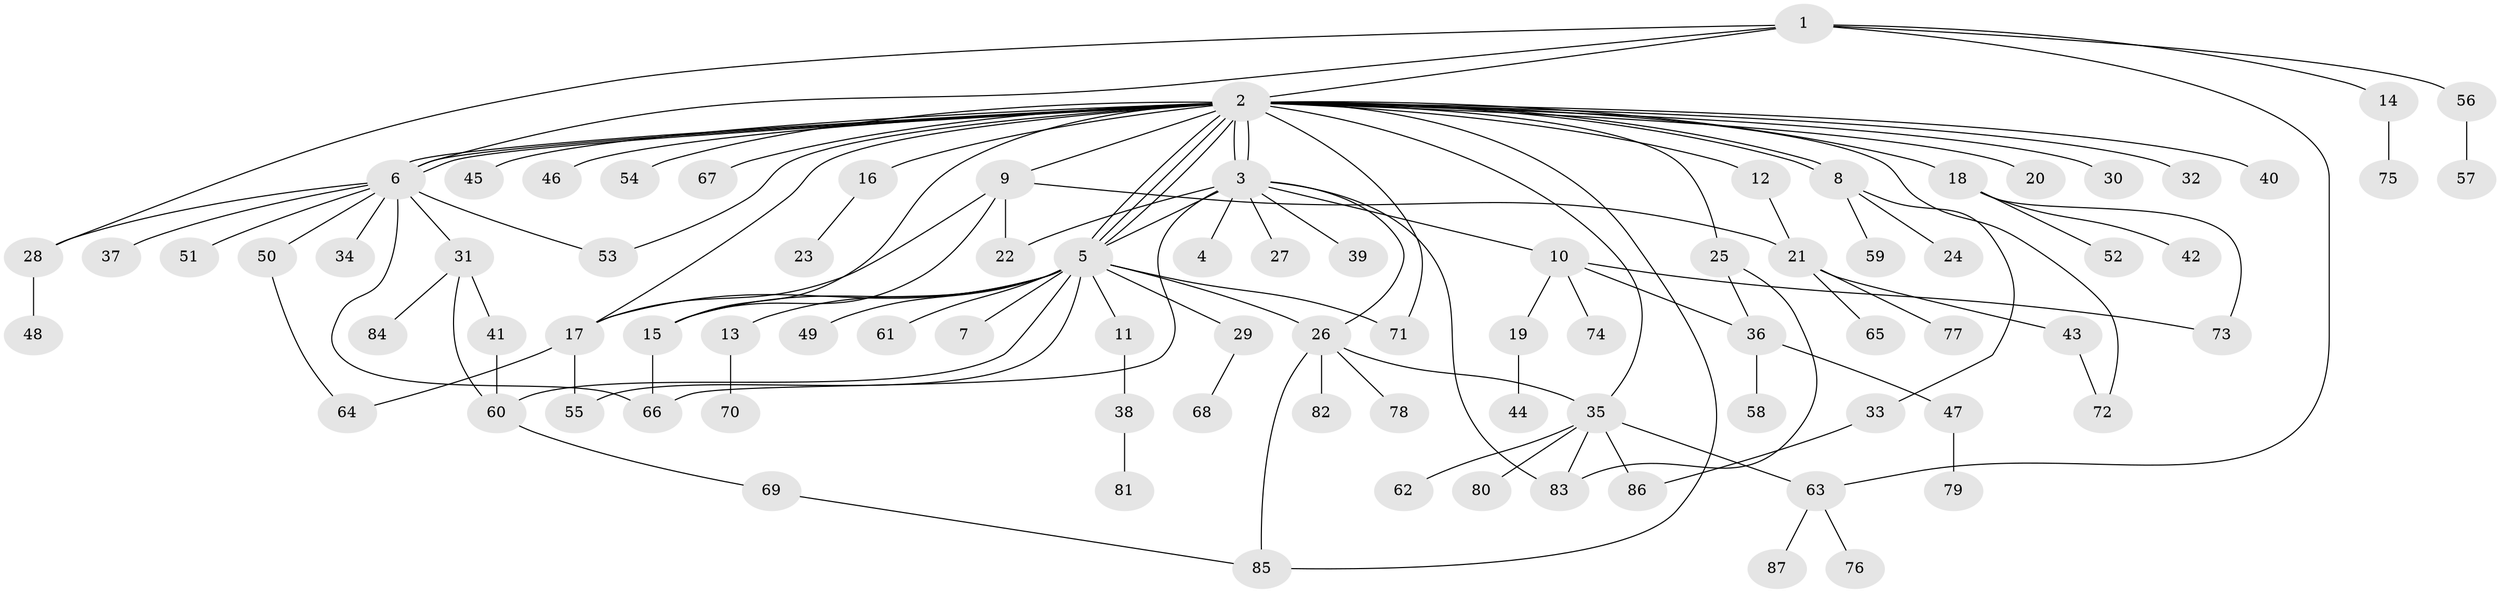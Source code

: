// Generated by graph-tools (version 1.1) at 2025/26/03/09/25 03:26:07]
// undirected, 87 vertices, 120 edges
graph export_dot {
graph [start="1"]
  node [color=gray90,style=filled];
  1;
  2;
  3;
  4;
  5;
  6;
  7;
  8;
  9;
  10;
  11;
  12;
  13;
  14;
  15;
  16;
  17;
  18;
  19;
  20;
  21;
  22;
  23;
  24;
  25;
  26;
  27;
  28;
  29;
  30;
  31;
  32;
  33;
  34;
  35;
  36;
  37;
  38;
  39;
  40;
  41;
  42;
  43;
  44;
  45;
  46;
  47;
  48;
  49;
  50;
  51;
  52;
  53;
  54;
  55;
  56;
  57;
  58;
  59;
  60;
  61;
  62;
  63;
  64;
  65;
  66;
  67;
  68;
  69;
  70;
  71;
  72;
  73;
  74;
  75;
  76;
  77;
  78;
  79;
  80;
  81;
  82;
  83;
  84;
  85;
  86;
  87;
  1 -- 2;
  1 -- 6;
  1 -- 14;
  1 -- 28;
  1 -- 56;
  1 -- 63;
  2 -- 3;
  2 -- 3;
  2 -- 5;
  2 -- 5;
  2 -- 5;
  2 -- 6;
  2 -- 6;
  2 -- 6;
  2 -- 8;
  2 -- 8;
  2 -- 9;
  2 -- 12;
  2 -- 15;
  2 -- 16;
  2 -- 17;
  2 -- 18;
  2 -- 20;
  2 -- 25;
  2 -- 30;
  2 -- 32;
  2 -- 35;
  2 -- 40;
  2 -- 45;
  2 -- 46;
  2 -- 53;
  2 -- 54;
  2 -- 67;
  2 -- 71;
  2 -- 72;
  2 -- 85;
  3 -- 4;
  3 -- 5;
  3 -- 10;
  3 -- 22;
  3 -- 26;
  3 -- 27;
  3 -- 39;
  3 -- 66;
  3 -- 83;
  5 -- 7;
  5 -- 11;
  5 -- 13;
  5 -- 15;
  5 -- 17;
  5 -- 26;
  5 -- 29;
  5 -- 49;
  5 -- 55;
  5 -- 60;
  5 -- 61;
  5 -- 71;
  6 -- 28;
  6 -- 31;
  6 -- 34;
  6 -- 37;
  6 -- 50;
  6 -- 51;
  6 -- 53;
  6 -- 66;
  8 -- 24;
  8 -- 33;
  8 -- 59;
  9 -- 15;
  9 -- 17;
  9 -- 21;
  9 -- 22;
  10 -- 19;
  10 -- 36;
  10 -- 73;
  10 -- 74;
  11 -- 38;
  12 -- 21;
  13 -- 70;
  14 -- 75;
  15 -- 66;
  16 -- 23;
  17 -- 55;
  17 -- 64;
  18 -- 42;
  18 -- 52;
  18 -- 73;
  19 -- 44;
  21 -- 43;
  21 -- 65;
  21 -- 77;
  25 -- 36;
  25 -- 83;
  26 -- 35;
  26 -- 78;
  26 -- 82;
  26 -- 85;
  28 -- 48;
  29 -- 68;
  31 -- 41;
  31 -- 60;
  31 -- 84;
  33 -- 86;
  35 -- 62;
  35 -- 63;
  35 -- 80;
  35 -- 83;
  35 -- 86;
  36 -- 47;
  36 -- 58;
  38 -- 81;
  41 -- 60;
  43 -- 72;
  47 -- 79;
  50 -- 64;
  56 -- 57;
  60 -- 69;
  63 -- 76;
  63 -- 87;
  69 -- 85;
}
